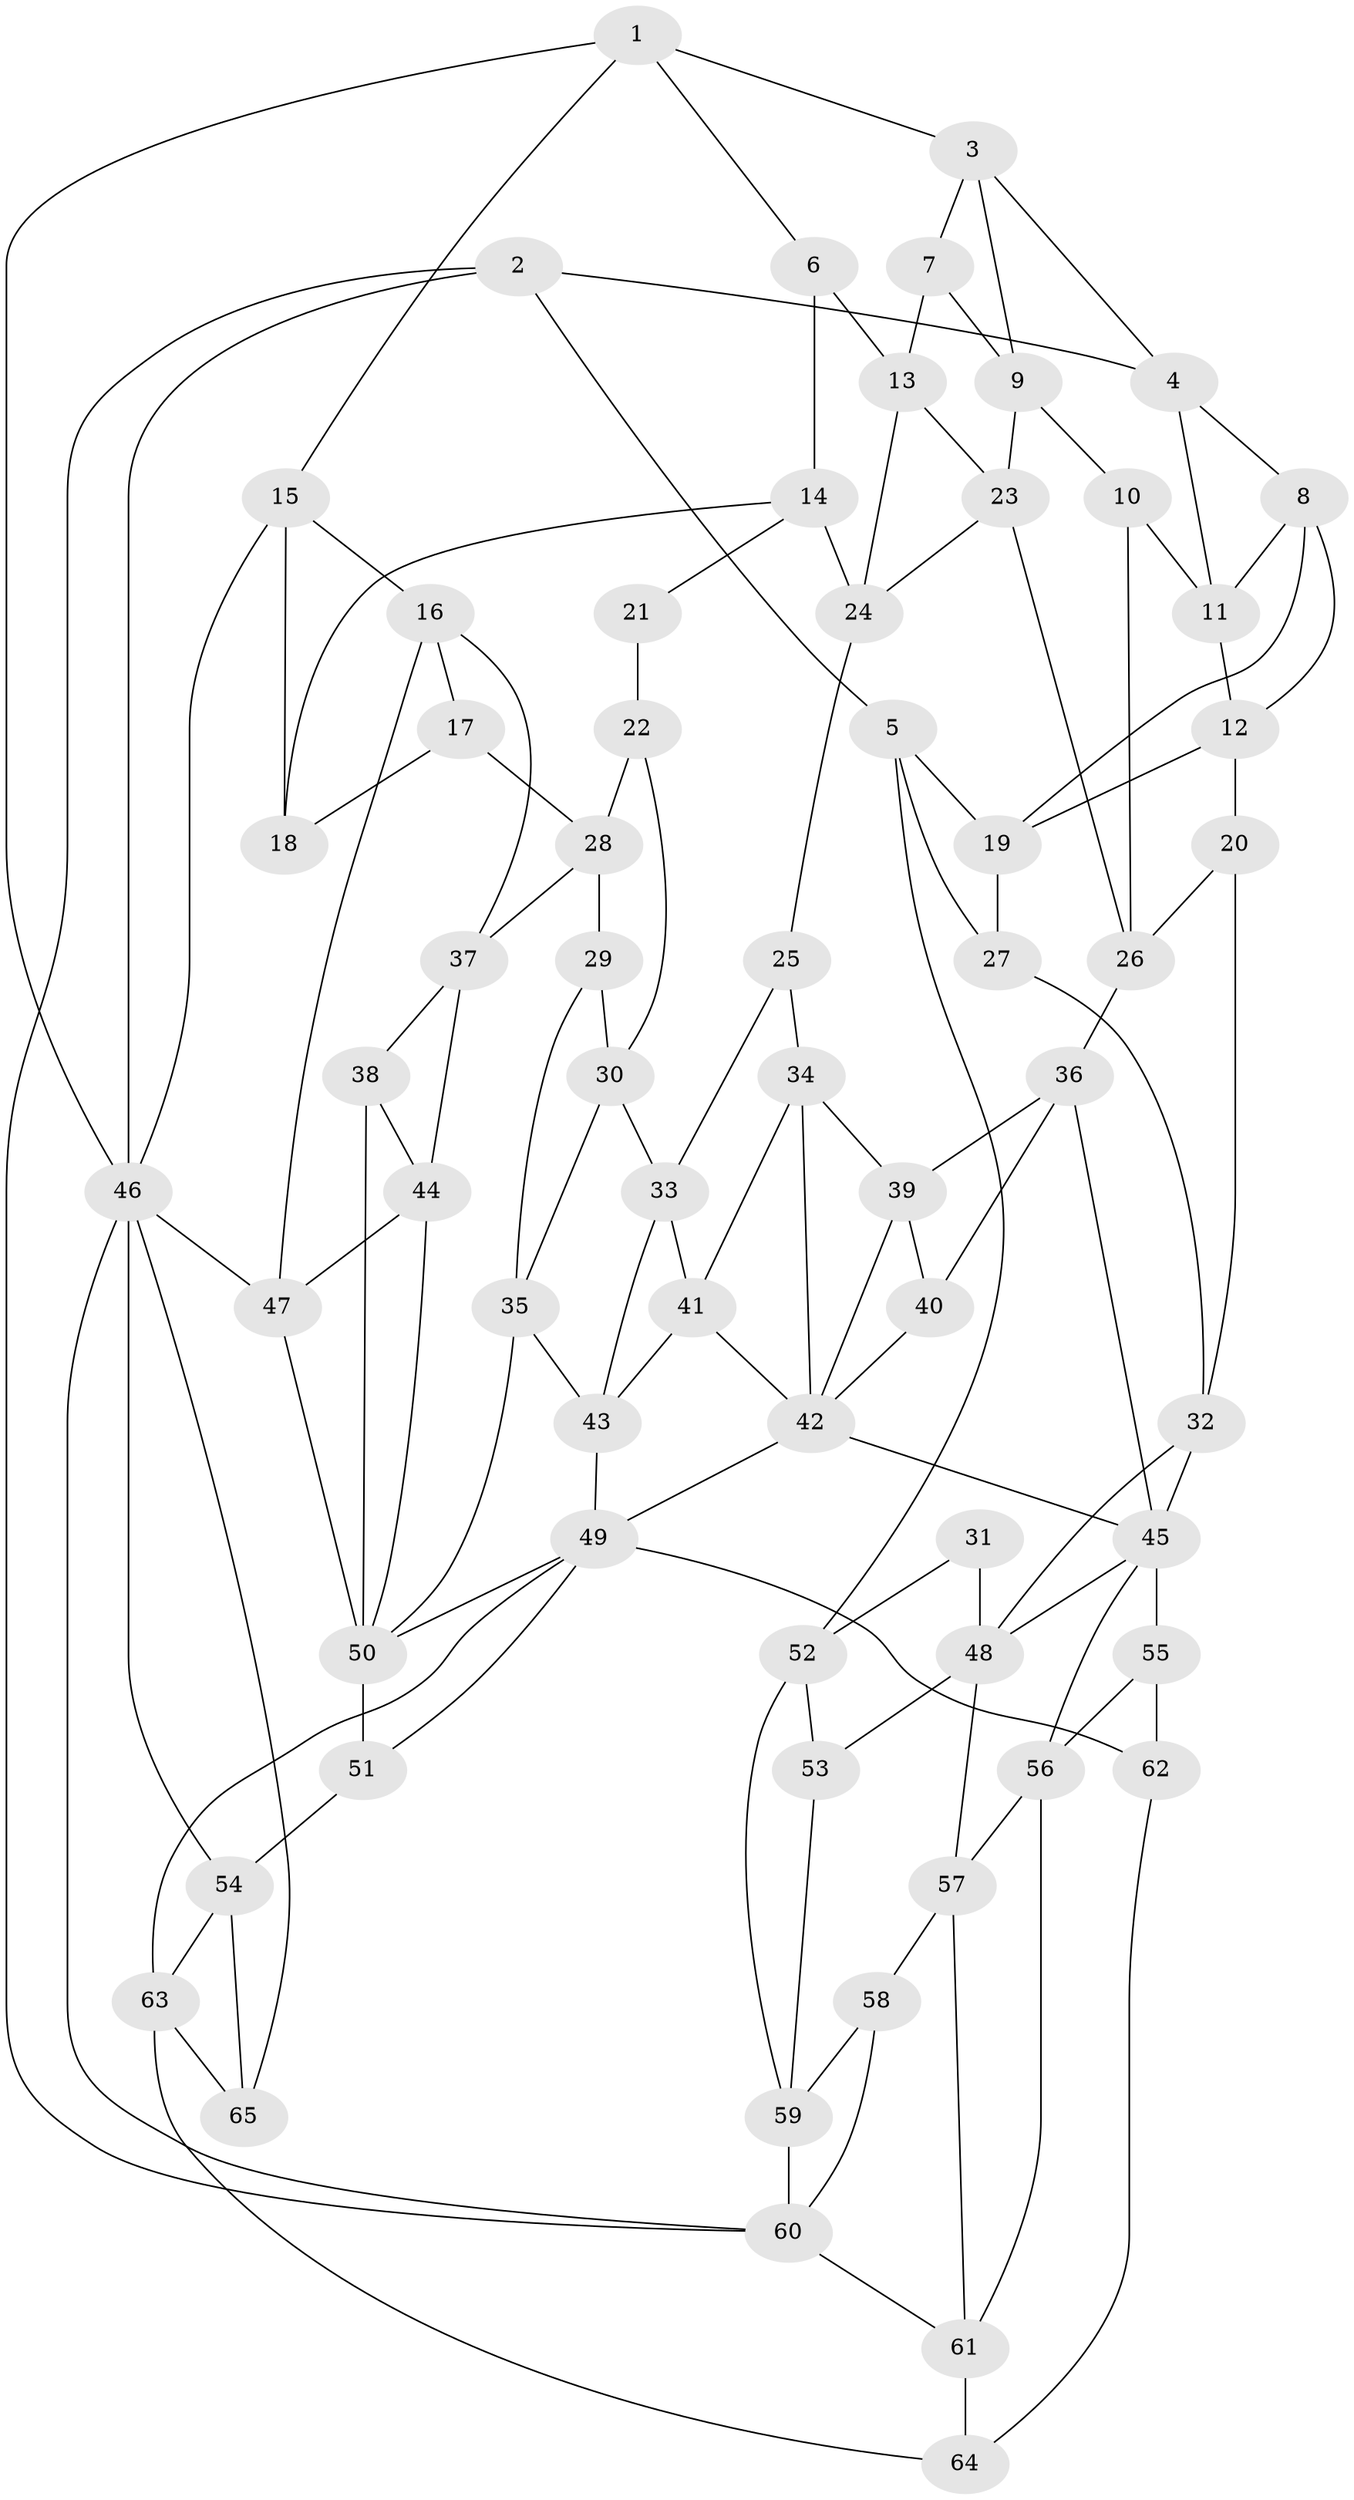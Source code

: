 // original degree distribution, {3: 0.03076923076923077, 4: 0.23076923076923078, 6: 0.24615384615384617, 5: 0.49230769230769234}
// Generated by graph-tools (version 1.1) at 2025/27/03/09/25 03:27:07]
// undirected, 65 vertices, 125 edges
graph export_dot {
graph [start="1"]
  node [color=gray90,style=filled];
  1;
  2;
  3;
  4;
  5;
  6;
  7;
  8;
  9;
  10;
  11;
  12;
  13;
  14;
  15;
  16;
  17;
  18;
  19;
  20;
  21;
  22;
  23;
  24;
  25;
  26;
  27;
  28;
  29;
  30;
  31;
  32;
  33;
  34;
  35;
  36;
  37;
  38;
  39;
  40;
  41;
  42;
  43;
  44;
  45;
  46;
  47;
  48;
  49;
  50;
  51;
  52;
  53;
  54;
  55;
  56;
  57;
  58;
  59;
  60;
  61;
  62;
  63;
  64;
  65;
  1 -- 3 [weight=1.0];
  1 -- 6 [weight=1.0];
  1 -- 15 [weight=1.0];
  1 -- 46 [weight=1.0];
  2 -- 4 [weight=1.0];
  2 -- 5 [weight=1.0];
  2 -- 46 [weight=1.0];
  2 -- 60 [weight=1.0];
  3 -- 4 [weight=1.0];
  3 -- 7 [weight=1.0];
  3 -- 9 [weight=1.0];
  4 -- 8 [weight=1.0];
  4 -- 11 [weight=1.0];
  5 -- 19 [weight=1.0];
  5 -- 27 [weight=1.0];
  5 -- 52 [weight=1.0];
  6 -- 13 [weight=1.0];
  6 -- 14 [weight=1.0];
  7 -- 9 [weight=1.0];
  7 -- 13 [weight=1.0];
  8 -- 11 [weight=1.0];
  8 -- 12 [weight=1.0];
  8 -- 19 [weight=1.0];
  9 -- 10 [weight=1.0];
  9 -- 23 [weight=1.0];
  10 -- 11 [weight=1.0];
  10 -- 26 [weight=1.0];
  11 -- 12 [weight=1.0];
  12 -- 19 [weight=1.0];
  12 -- 20 [weight=1.0];
  13 -- 23 [weight=1.0];
  13 -- 24 [weight=1.0];
  14 -- 18 [weight=1.0];
  14 -- 21 [weight=1.0];
  14 -- 24 [weight=1.0];
  15 -- 16 [weight=1.0];
  15 -- 18 [weight=1.0];
  15 -- 46 [weight=1.0];
  16 -- 17 [weight=1.0];
  16 -- 37 [weight=1.0];
  16 -- 47 [weight=1.0];
  17 -- 18 [weight=1.0];
  17 -- 28 [weight=1.0];
  19 -- 27 [weight=1.0];
  20 -- 26 [weight=1.0];
  20 -- 32 [weight=1.0];
  21 -- 22 [weight=2.0];
  22 -- 28 [weight=1.0];
  22 -- 30 [weight=1.0];
  23 -- 24 [weight=1.0];
  23 -- 26 [weight=1.0];
  24 -- 25 [weight=1.0];
  25 -- 33 [weight=1.0];
  25 -- 34 [weight=1.0];
  26 -- 36 [weight=1.0];
  27 -- 32 [weight=1.0];
  28 -- 29 [weight=1.0];
  28 -- 37 [weight=1.0];
  29 -- 30 [weight=1.0];
  29 -- 35 [weight=1.0];
  30 -- 33 [weight=1.0];
  30 -- 35 [weight=1.0];
  31 -- 48 [weight=1.0];
  31 -- 52 [weight=1.0];
  32 -- 45 [weight=1.0];
  32 -- 48 [weight=1.0];
  33 -- 41 [weight=1.0];
  33 -- 43 [weight=1.0];
  34 -- 39 [weight=1.0];
  34 -- 41 [weight=1.0];
  34 -- 42 [weight=1.0];
  35 -- 43 [weight=1.0];
  35 -- 50 [weight=1.0];
  36 -- 39 [weight=1.0];
  36 -- 40 [weight=1.0];
  36 -- 45 [weight=1.0];
  37 -- 38 [weight=1.0];
  37 -- 44 [weight=1.0];
  38 -- 44 [weight=1.0];
  38 -- 50 [weight=1.0];
  39 -- 40 [weight=1.0];
  39 -- 42 [weight=1.0];
  40 -- 42 [weight=1.0];
  41 -- 42 [weight=1.0];
  41 -- 43 [weight=1.0];
  42 -- 45 [weight=1.0];
  42 -- 49 [weight=1.0];
  43 -- 49 [weight=1.0];
  44 -- 47 [weight=2.0];
  44 -- 50 [weight=1.0];
  45 -- 48 [weight=1.0];
  45 -- 55 [weight=1.0];
  45 -- 56 [weight=1.0];
  46 -- 47 [weight=1.0];
  46 -- 54 [weight=1.0];
  46 -- 60 [weight=1.0];
  46 -- 65 [weight=1.0];
  47 -- 50 [weight=1.0];
  48 -- 53 [weight=1.0];
  48 -- 57 [weight=1.0];
  49 -- 50 [weight=1.0];
  49 -- 51 [weight=1.0];
  49 -- 62 [weight=1.0];
  49 -- 63 [weight=1.0];
  50 -- 51 [weight=1.0];
  51 -- 54 [weight=1.0];
  52 -- 53 [weight=1.0];
  52 -- 59 [weight=1.0];
  53 -- 59 [weight=1.0];
  54 -- 63 [weight=1.0];
  54 -- 65 [weight=1.0];
  55 -- 56 [weight=1.0];
  55 -- 62 [weight=2.0];
  56 -- 57 [weight=1.0];
  56 -- 61 [weight=1.0];
  57 -- 58 [weight=1.0];
  57 -- 61 [weight=1.0];
  58 -- 59 [weight=1.0];
  58 -- 60 [weight=1.0];
  59 -- 60 [weight=1.0];
  60 -- 61 [weight=1.0];
  61 -- 64 [weight=1.0];
  62 -- 64 [weight=1.0];
  63 -- 64 [weight=1.0];
  63 -- 65 [weight=1.0];
}
